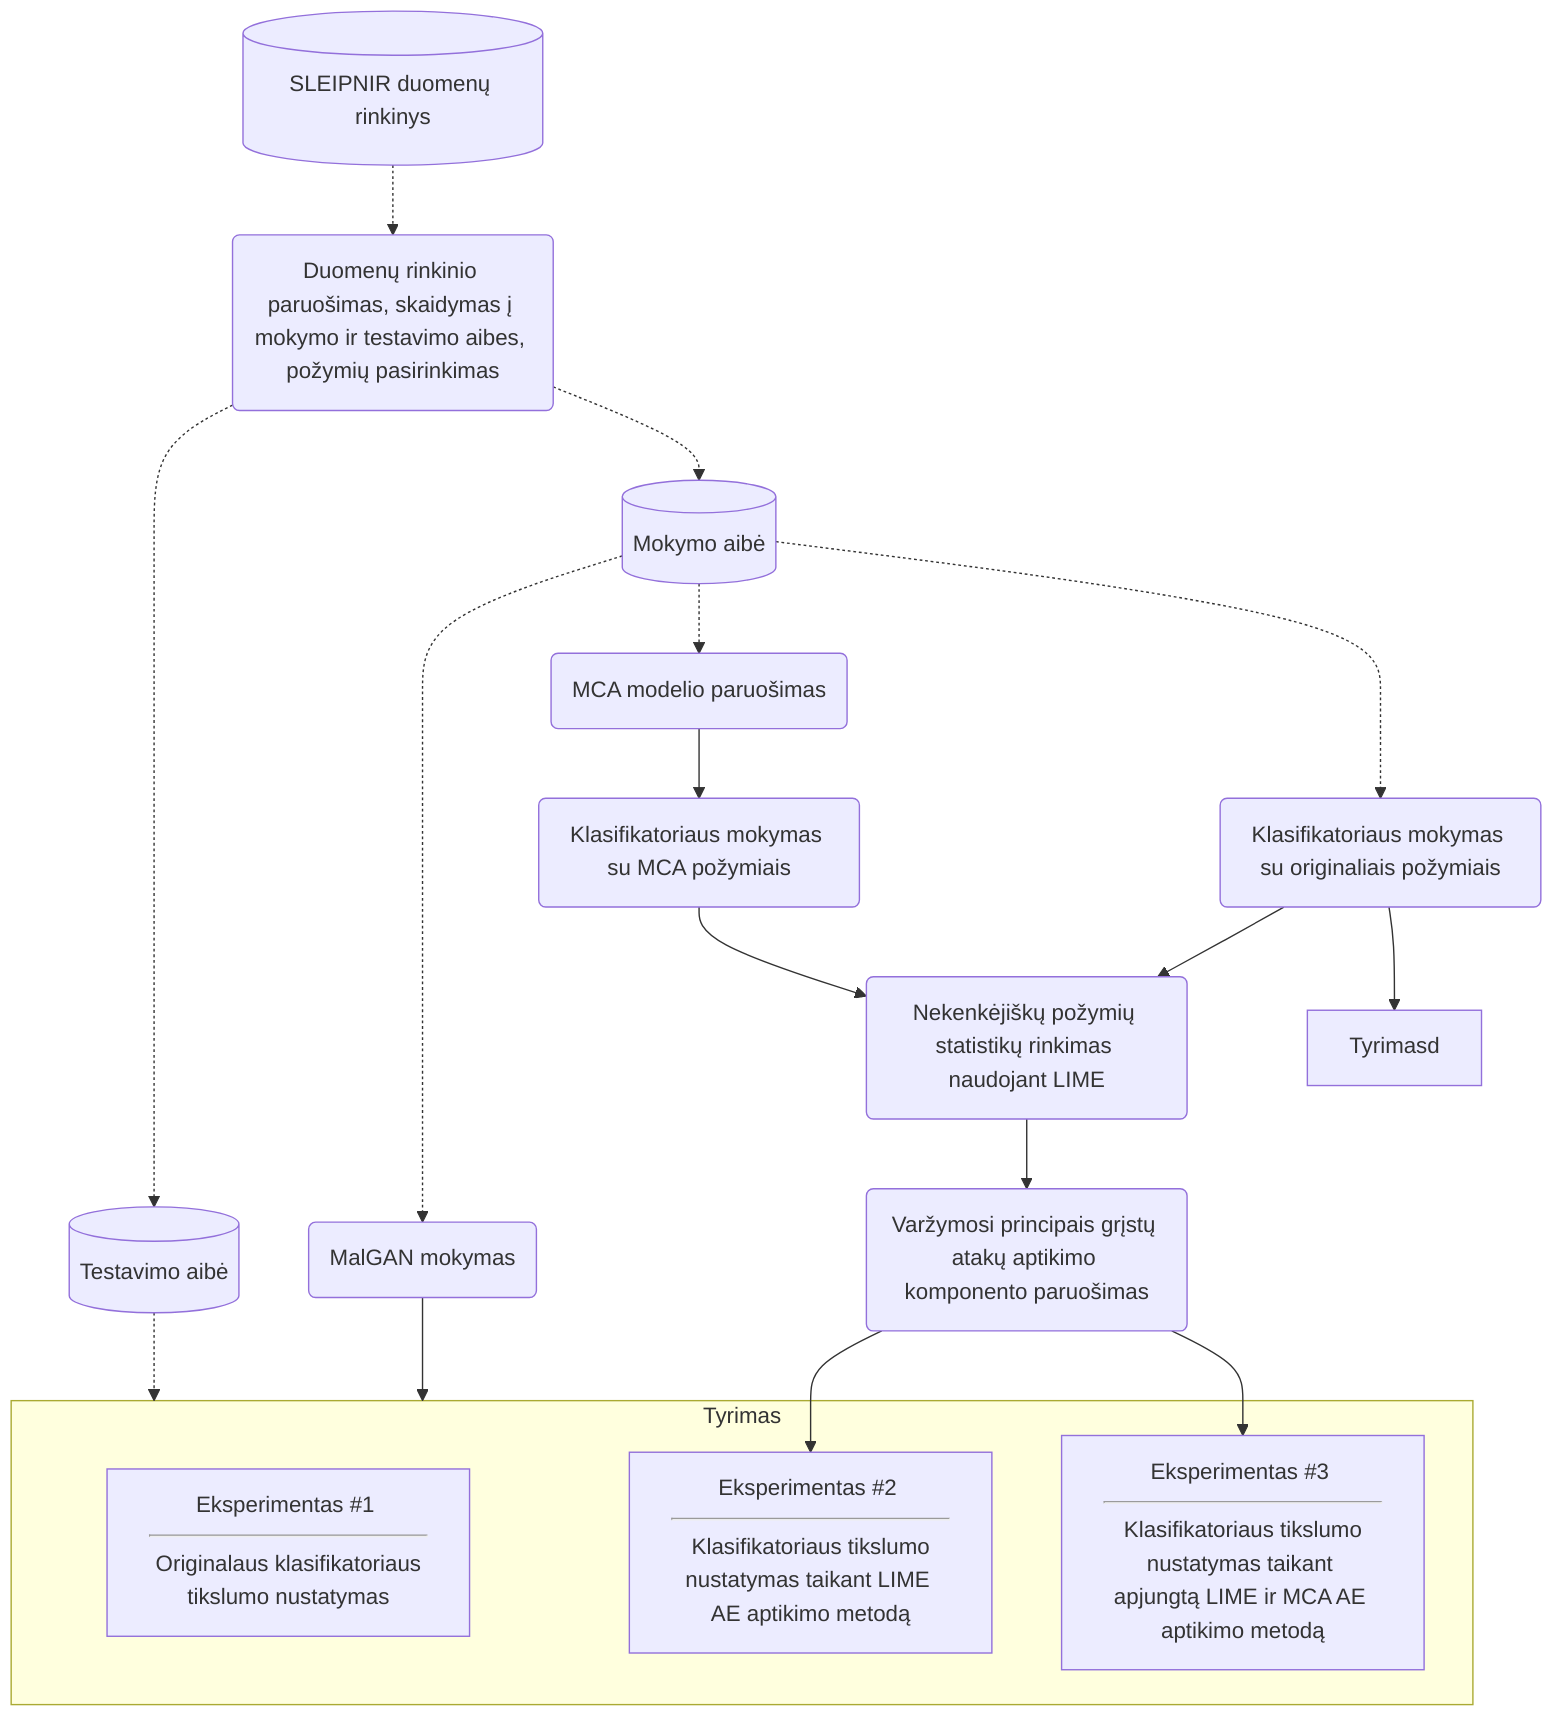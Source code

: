 %% ---
%% config:
%%   layout: elk
%% ---
flowchart
sleipnir[("SLEIPNIR duomenų rinkinys")]
data("Duomenų rinkinio paruošimas, skaidymas į mokymo ir testavimo aibes, požymių pasirinkimas")
data_test[("Testavimo aibė")]
data_train[("Mokymo aibė")]
train("MalGAN mokymas")
mca("MCA modelio paruošimas")
classify_mca("Klasifikatoriaus mokymas su MCA požymiais")
classify("Klasifikatoriaus mokymas su originaliais požymiais")
%% validate("Validate classifier performance 🔶")
collect("Nekenkėjiškų požymių statistikų rinkimas naudojant LIME")
lime("Varžymosi principais grįstų atakų aptikimo komponento paruošimas")
exp1["Eksperimentas #1 <hr/> Originalaus klasifikatoriaus tikslumo nustatymas"]
exp2["Eksperimentas #2 <hr/> Klasifikatoriaus tikslumo nustatymas taikant LIME AE aptikimo metodą"]
exp3["Eksperimentas #3 <hr/> Klasifikatoriaus tikslumo nustatymas taikant apjungtą LIME ir MCA AE aptikimo metodą"]

sleipnir -.-> data -.-> data_test & data_train
data_train -.-> train
data_train -.-> mca --> classify_mca
data_train -.-> classify
data_test -.-> Tyrimas

classify --> collect
classify_mca --> collect
train --> Tyrimas
collect --> lime --> exp2 & exp3
classify --> Tyrimasd

subgraph Tyrimas
    exp1
    exp2
    exp3
    end